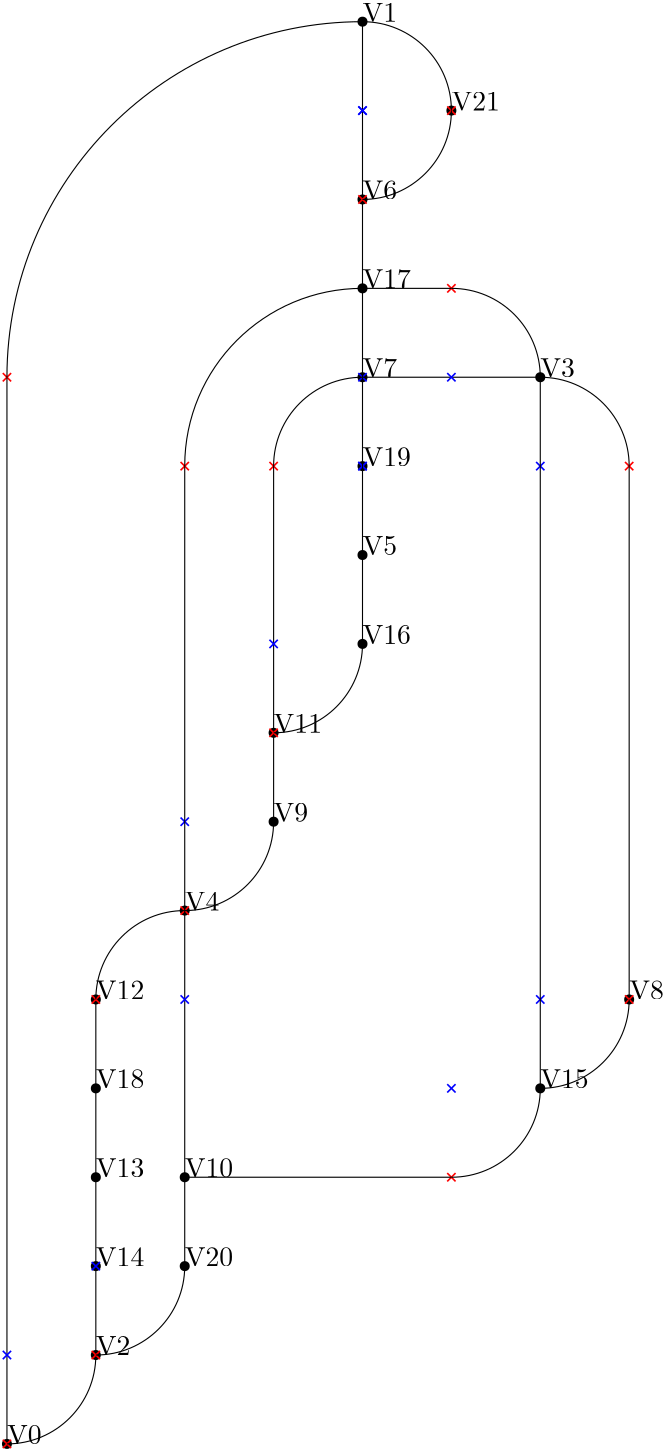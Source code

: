 <?xml version="1.0"?>
    <!DOCTYPE ipe SYSTEM "ipe.dtd">
    <ipe version="70005" creator="Ipe 7.1.4">
    <info created="D:20131106154934" modified="D:20131106160041"/>
    <preamble>\usepackage[english]{babel}</preamble>
    <ipestyle name="basic">
    <symbol name="arrow/arc(spx)">
    <path stroke="sym-stroke" fill="sym-stroke" pen="sym-pen">
    0 0 m
    -1 0.333 l
    -1 -0.333 l
    h
    </path>
    </symbol>
    <symbol name="arrow/farc(spx)">
    <path stroke="sym-stroke" fill="white" pen="sym-pen">
    0 0 m
    -1 0.333 l
    -1 -0.333 l
    h
    </path>
    </symbol>
    <symbol name="mark/circle(sx)" transformations="translations">
    <path fill="sym-stroke">
    0.6 0 0 0.6 0 0 e
    0.4 0 0 0.4 0 0 e
    </path>
    </symbol>
    <symbol name="mark/disk(sx)" transformations="translations">
    <path fill="sym-stroke">
    0.6 0 0 0.6 0 0 e
    </path>
    </symbol>
    <symbol name="mark/fdisk(sfx)" transformations="translations">
    <group>
    <path fill="sym-fill">
    0.5 0 0 0.5 0 0 e
    </path>
    <path fill="sym-stroke" fillrule="eofill">
    0.6 0 0 0.6 0 0 e
    0.4 0 0 0.4 0 0 e
    </path>
    </group>
    </symbol>
    <symbol name="mark/box(sx)" transformations="translations">
    <path fill="sym-stroke" fillrule="eofill">
    -0.6 -0.6 m
    0.6 -0.6 l
    0.6 0.6 l
    -0.6 0.6 l
    h
    -0.4 -0.4 m
    0.4 -0.4 l
    0.4 0.4 l
    -0.4 0.4 l
    h
    </path>
    </symbol>
    <symbol name="mark/square(sx)" transformations="translations">
    <path fill="sym-stroke">
    -0.6 -0.6 m
    0.6 -0.6 l
    0.6 0.6 l
    -0.6 0.6 l
    h
    </path>
    </symbol>
    <symbol name="mark/fsquare(sfx)" transformations="translations">
    <group>
    <path fill="sym-fill">
    -0.5 -0.5 m
    0.5 -0.5 l
    0.5 0.5 l
    -0.5 0.5 l
    h
    </path>
    <path fill="sym-stroke" fillrule="eofill">
    -0.6 -0.6 m
    0.6 -0.6 l
    0.6 0.6 l
    -0.6 0.6 l
    h
    -0.4 -0.4 m
    0.4 -0.4 l
    0.4 0.4 l
    -0.4 0.4 l
    h
    </path>
    </group>
    </symbol>
    <symbol name="mark/cross(sx)" transformations="translations">
    <group>
    <path fill="sym-stroke">
    -0.43 -0.57 m
    0.57 0.43 l
    0.43 0.57 l
    -0.57 -0.43 l
    h
    </path>
    <path fill="sym-stroke">
    -0.43 0.57 m
    0.57 -0.43 l
    0.43 -0.57 l
    -0.57 0.43 l
    h
    </path>
    </group>
    </symbol>
    <symbol name="arrow/fnormal(spx)">
    <path stroke="sym-stroke" fill="white" pen="sym-pen">
    0 0 m
    -1 0.333 l
    -1 -0.333 l
    h
    </path>
    </symbol>
    <symbol name="arrow/pointed(spx)">
    <path stroke="sym-stroke" fill="sym-stroke" pen="sym-pen">
    0 0 m
    -1 0.333 l
    -0.8 0 l
    -1 -0.333 l
    h
    </path>
    </symbol>
    <symbol name="arrow/fpointed(spx)">
    <path stroke="sym-stroke" fill="white" pen="sym-pen">
    0 0 m
    -1 0.333 l
    -0.8 0 l
    -1 -0.333 l
    h
    </path>
    </symbol>
    <symbol name="arrow/linear(spx)">
    <path stroke="sym-stroke" pen="sym-pen">
    -1 0.333 m
    0 0 l
    -1 -0.333 l
    </path>
    </symbol>
    <symbol name="arrow/fdouble(spx)">
    <path stroke="sym-stroke" fill="white" pen="sym-pen">
    0 0 m
    -1 0.333 l
    -1 -0.333 l
    h
    -1 0 m
    -2 0.333 l
    -2 -0.333 l
    h
    </path>
    </symbol>
    <symbol name="arrow/double(spx)">
    <path stroke="sym-stroke" fill="sym-stroke" pen="sym-pen">
    0 0 m
    -1 0.333 l
    -1 -0.333 l
    h
    -1 0 m
    -2 0.333 l
    -2 -0.333 l
    h
    </path>
    </symbol>
    <pen name="heavier" value="0.8"/>
    <pen name="fat" value="1.2"/>
    <pen name="ultrafat" value="2"/>
    <symbolsize name="large" value="5"/>
    <symbolsize name="small" value="2"/>
    <symbolsize name="tiny" value="1.1"/>
    <arrowsize name="large" value="10"/>
    <arrowsize name="small" value="5"/>
    <arrowsize name="tiny" value="3"/>
    <color name="red" value="1 0 0"/>
    <color name="green" value="0 1 0"/>
    <color name="blue" value="0 0 1"/>
    <color name="yellow" value="1 1 0"/>
    <color name="orange" value="1 0.647 0"/>
    <color name="gold" value="1 0.843 0"/>
    <color name="purple" value="0.627 0.125 0.941"/>
    <color name="gray" value="0.745"/>
    <color name="brown" value="0.647 0.165 0.165"/>
    <color name="navy" value="0 0 0.502"/>
    <color name="pink" value="1 0.753 0.796"/>
    <color name="seagreen" value="0.18 0.545 0.341"/>
    <color name="turquoise" value="0.251 0.878 0.816"/>
    <color name="violet" value="0.933 0.51 0.933"/>
    <color name="darkblue" value="0 0 0.545"/>
    <color name="darkcyan" value="0 0.545 0.545"/>
    <color name="darkgray" value="0.663"/>
    <color name="darkgreen" value="0 0.392 0"/>
    <color name="darkmagenta" value="0.545 0 0.545"/>
    <color name="darkorange" value="1 0.549 0"/>
    <color name="darkred" value="0.545 0 0"/>
    <color name="lightblue" value="0.678 0.847 0.902"/>
    <color name="lightcyan" value="0.878 1 1"/>
    <color name="lightgray" value="0.827"/>
    <color name="lightgreen" value="0.565 0.933 0.565"/>
    <color name="lightyellow" value="1 1 0.878"/>
    <dashstyle name="dashed" value="[4] 0"/>
    <dashstyle name="dotted" value="[1 3] 0"/>
    <dashstyle name="dash dotted" value="[4 2 1 2] 0"/>
    <dashstyle name="dash dot dotted" value="[4 2 1 2 1 2] 0"/>
    <textsize name="large" value="\large"/>
    <textsize name="Large" value="\Large"/>
    <textsize name="LARGE" value="\LARGE"/>
    <textsize name="huge" value="\huge"/>
    <textsize name="Huge" value="\Huge"/>
    <textsize name="small" value="\small"/>
    <textsize name="footnote" value="\footnotesize"/>
    <textsize name="tiny" value="\tiny"/>
    <textstyle name="center" begin="\begin{center}" end="\end{center}"/>
    <textstyle name="itemize" begin="\begin{itemize}" end="\end{itemize}"/>
    <textstyle name="item" begin="\begin{itemize}\item{}" end="\end{itemize}"/>
    <gridsize name="4 pts" value="4"/>
    <gridsize name="8 pts (~3 mm)" value="8"/>
    <gridsize name="16 pts (~6 mm)" value="16"/>
    <gridsize name="32 pts (~12 mm)" value="32"/>
    <gridsize name="10 pts (~3.5 mm)" value="10"/>
    <gridsize name="20 pts (~7 mm)" value="20"/>
    <gridsize name="14 pts (~5 mm)" value="14"/>
    <gridsize name="28 pts (~10 mm)" value="28"/>
    <gridsize name="56 pts (~20 mm)" value="56"/>
    <anglesize name="90 deg" value="90"/>
    <anglesize name="60 deg" value="60"/>
    <anglesize name="45 deg" value="45"/>
    <anglesize name="30 deg" value="30"/>
    <anglesize name="22.5 deg" value="22.5"/>
    <tiling name="falling" angle="-60" step="4" width="1"/>
    <tiling name="rising" angle="30" step="4" width="1"/>
    <layout paper="1000 1000" origin="0 0" frame="1000 1000" skip="32" crop="yes"/>
    </ipestyle>
    <page>
    <layer name="alpha"/>
    <view layers="alpha" active="alpha"/>
<use name="mark/disk(sx)" pos="384 96" size="normal" stroke="black"/>
<text transformations="translations" pos="384 96" stroke="black" type="label" width="190" height="10" depth="0" valign="baseline" size="normal">V0</text><use name="mark/disk(sx)" pos="512 608" size="normal" stroke="black"/>
<text transformations="translations" pos="512 608" stroke="black" type="label" width="190" height="10" depth="0" valign="baseline" size="normal">V1</text><use name="mark/disk(sx)" pos="416 128" size="normal" stroke="black"/>
<text transformations="translations" pos="416 128" stroke="black" type="label" width="190" height="10" depth="0" valign="baseline" size="normal">V2</text><use name="mark/disk(sx)" pos="576 480" size="normal" stroke="black"/>
<text transformations="translations" pos="576 480" stroke="black" type="label" width="190" height="10" depth="0" valign="baseline" size="normal">V3</text><use name="mark/disk(sx)" pos="448 288" size="normal" stroke="black"/>
<text transformations="translations" pos="448 288" stroke="black" type="label" width="190" height="10" depth="0" valign="baseline" size="normal">V4</text><use name="mark/disk(sx)" pos="512 416" size="normal" stroke="black"/>
<text transformations="translations" pos="512 416" stroke="black" type="label" width="190" height="10" depth="0" valign="baseline" size="normal">V5</text><use name="mark/disk(sx)" pos="512 544" size="normal" stroke="black"/>
<text transformations="translations" pos="512 544" stroke="black" type="label" width="190" height="10" depth="0" valign="baseline" size="normal">V6</text><use name="mark/disk(sx)" pos="512 480" size="normal" stroke="black"/>
<text transformations="translations" pos="512 480" stroke="black" type="label" width="190" height="10" depth="0" valign="baseline" size="normal">V7</text><use name="mark/disk(sx)" pos="608 256" size="normal" stroke="black"/>
<text transformations="translations" pos="608 256" stroke="black" type="label" width="190" height="10" depth="0" valign="baseline" size="normal">V8</text><use name="mark/disk(sx)" pos="480 320" size="normal" stroke="black"/>
<text transformations="translations" pos="480 320" stroke="black" type="label" width="190" height="10" depth="0" valign="baseline" size="normal">V9</text><use name="mark/disk(sx)" pos="448 192" size="normal" stroke="black"/>
<text transformations="translations" pos="448 192" stroke="black" type="label" width="190" height="10" depth="0" valign="baseline" size="normal">V10</text><use name="mark/disk(sx)" pos="480 352" size="normal" stroke="black"/>
<text transformations="translations" pos="480 352" stroke="black" type="label" width="190" height="10" depth="0" valign="baseline" size="normal">V11</text><use name="mark/disk(sx)" pos="416 256" size="normal" stroke="black"/>
<text transformations="translations" pos="416 256" stroke="black" type="label" width="190" height="10" depth="0" valign="baseline" size="normal">V12</text><use name="mark/disk(sx)" pos="416 192" size="normal" stroke="black"/>
<text transformations="translations" pos="416 192" stroke="black" type="label" width="190" height="10" depth="0" valign="baseline" size="normal">V13</text><use name="mark/disk(sx)" pos="416 160" size="normal" stroke="black"/>
<text transformations="translations" pos="416 160" stroke="black" type="label" width="190" height="10" depth="0" valign="baseline" size="normal">V14</text><use name="mark/disk(sx)" pos="576 224" size="normal" stroke="black"/>
<text transformations="translations" pos="576 224" stroke="black" type="label" width="190" height="10" depth="0" valign="baseline" size="normal">V15</text><use name="mark/disk(sx)" pos="512 512" size="normal" stroke="black"/>
<text transformations="translations" pos="512 512" stroke="black" type="label" width="190" height="10" depth="0" valign="baseline" size="normal">V17</text><use name="mark/disk(sx)" pos="512 384" size="normal" stroke="black"/>
<text transformations="translations" pos="512 384" stroke="black" type="label" width="190" height="10" depth="0" valign="baseline" size="normal">V16</text><use name="mark/disk(sx)" pos="512 448" size="normal" stroke="black"/>
<text transformations="translations" pos="512 448" stroke="black" type="label" width="190" height="10" depth="0" valign="baseline" size="normal">V19</text><use name="mark/disk(sx)" pos="416 224" size="normal" stroke="black"/>
<text transformations="translations" pos="416 224" stroke="black" type="label" width="190" height="10" depth="0" valign="baseline" size="normal">V18</text><use name="mark/disk(sx)" pos="544 576" size="normal" stroke="black"/>
<text transformations="translations" pos="544 576" stroke="black" type="label" width="190" height="10" depth="0" valign="baseline" size="normal">V21</text><use name="mark/disk(sx)" pos="448 160" size="normal" stroke="black"/>
<text transformations="translations" pos="448 160" stroke="black" type="label" width="190" height="10" depth="0" valign="baseline" size="normal">V20</text><use name="mark/cross(sx)" pos="512 480" size="normal" stroke="blue"/>
<use name="mark/cross(sx)" pos="384 480" size="normal" stroke="red"/>
<path stroke="black" pen="normal" dash="normal">
 384 96 m
 384 480 l
 </path>
<path stroke="black" pen="normal" dash="normal">
 512 608 m
 128,000 0 0 128,000 512 480 384 480 a
</path>
<use name="mark/cross(sx)" pos="384 128" size="normal" stroke="blue"/>
<use name="mark/cross(sx)" pos="384 96" size="normal" stroke="red"/>
<path stroke="black" pen="normal" dash="normal">
 384 96 m
 384 96 l
 </path>
<path stroke="black" pen="normal" dash="normal">
 384 96 m
 32,000 0 0 32,000 384 128 416 128 a
</path>
<path stroke="black" pen="normal" dash="normal">
 512 608 m
 512 544 l
 </path>
<path stroke="black" pen="normal" dash="normal">
 416 128 m
 416 160 l
 </path>
<use name="mark/cross(sx)" pos="448 320" size="normal" stroke="blue"/>
<use name="mark/cross(sx)" pos="448 288" size="normal" stroke="red"/>
<path stroke="black" pen="normal" dash="normal">
 448 288 m
 448 288 l
 </path>
<path stroke="black" pen="normal" dash="normal">
 448 288 m
 32,000 0 0 32,000 448 320 480 320 a
</path>
<path stroke="black" pen="normal" dash="normal">
 448 288 m
 448 192 l
 </path>
<path stroke="black" pen="normal" dash="normal">
 576 480 m
 512 480 l
 </path>
<use name="mark/cross(sx)" pos="576 448" size="normal" stroke="blue"/>
<use name="mark/cross(sx)" pos="608 448" size="normal" stroke="red"/>
<path stroke="black" pen="normal" dash="normal">
 608 256 m
 608 448 l
 </path>
<path stroke="black" pen="normal" dash="normal">
 608 448 m
 32,000 0 0 32,000 576 448 576 480 a
</path>
<use name="mark/cross(sx)" pos="512 448" size="normal" stroke="blue"/>
<use name="mark/cross(sx)" pos="480 448" size="normal" stroke="red"/>
<path stroke="black" pen="normal" dash="normal">
 480 352 m
 480 448 l
 </path>
<path stroke="black" pen="normal" dash="normal">
 512 480 m
 32,000 0 0 32,000 512 448 480 448 a
</path>
<use name="mark/cross(sx)" pos="576 256" size="normal" stroke="blue"/>
<use name="mark/cross(sx)" pos="608 256" size="normal" stroke="red"/>
<path stroke="black" pen="normal" dash="normal">
 608 256 m
 608 256 l
 </path>
<path stroke="black" pen="normal" dash="normal">
 576 224 m
 32,000 0 0 32,000 576 256 608 256 a
</path>
<path stroke="black" pen="normal" dash="normal">
 480 320 m
 480 352 l
 </path>
<use name="mark/cross(sx)" pos="544 224" size="normal" stroke="blue"/>
<use name="mark/cross(sx)" pos="544 192" size="normal" stroke="red"/>
<path stroke="black" pen="normal" dash="normal">
 448 192 m
 544 192 l
 </path>
<path stroke="black" pen="normal" dash="normal">
 544 192 m
 32,000 0 0 32,000 544 224 576 224 a
</path>
<path stroke="black" pen="normal" dash="normal">
 416 192 m
 416 160 l
 </path>
<path stroke="black" pen="normal" dash="normal">
 576 480 m
 576 224 l
 </path>
<path stroke="black" pen="normal" dash="normal">
 512 416 m
 512 384 l
 </path>
<use name="mark/cross(sx)" pos="544 480" size="normal" stroke="blue"/>
<use name="mark/cross(sx)" pos="544 512" size="normal" stroke="red"/>
<path stroke="black" pen="normal" dash="normal">
 512 512 m
 544 512 l
 </path>
<path stroke="black" pen="normal" dash="normal">
 576 480 m
 32,000 0 0 32,000 544 480 544 512 a
</path>
<use name="mark/cross(sx)" pos="512 448" size="normal" stroke="blue"/>
<use name="mark/cross(sx)" pos="448 448" size="normal" stroke="red"/>
<path stroke="black" pen="normal" dash="normal">
 448 288 m
 448 448 l
 </path>
<path stroke="black" pen="normal" dash="normal">
 512 512 m
 64,000 0 0 64,000 512 448 448 448 a
</path>
<path stroke="black" pen="normal" dash="normal">
 512 544 m
 512 512 l
 </path>
<path stroke="black" pen="normal" dash="normal">
 416 256 m
 416 224 l
 </path>
<use name="mark/cross(sx)" pos="448 256" size="normal" stroke="blue"/>
<use name="mark/cross(sx)" pos="416 256" size="normal" stroke="red"/>
<path stroke="black" pen="normal" dash="normal">
 416 256 m
 416 256 l
 </path>
<path stroke="black" pen="normal" dash="normal">
 448 288 m
 32,000 0 0 32,000 448 256 416 256 a
</path>
<path stroke="black" pen="normal" dash="normal">
 512 480 m
 512 448 l
 </path>
<path stroke="black" pen="normal" dash="normal">
 512 416 m
 512 448 l
 </path>
<path stroke="black" pen="normal" dash="normal">
 448 192 m
 448 160 l
 </path>
<use name="mark/cross(sx)" pos="416 160" size="normal" stroke="blue"/>
<use name="mark/cross(sx)" pos="416 128" size="normal" stroke="red"/>
<path stroke="black" pen="normal" dash="normal">
 416 128 m
 416 128 l
 </path>
<path stroke="black" pen="normal" dash="normal">
 416 128 m
 32,000 0 0 32,000 416 160 448 160 a
</path>
<path stroke="black" pen="normal" dash="normal">
 512 480 m
 512 512 l
 </path>
<use name="mark/cross(sx)" pos="512 576" size="normal" stroke="blue"/>
<use name="mark/cross(sx)" pos="544 576" size="normal" stroke="red"/>
<path stroke="black" pen="normal" dash="normal">
 544 576 m
 544 576 l
 </path>
<path stroke="black" pen="normal" dash="normal">
 544 576 m
 32,000 0 0 32,000 512 576 512 608 a
</path>
<use name="mark/cross(sx)" pos="480 384" size="normal" stroke="blue"/>
<use name="mark/cross(sx)" pos="480 352" size="normal" stroke="red"/>
<path stroke="black" pen="normal" dash="normal">
 480 352 m
 480 352 l
 </path>
<path stroke="black" pen="normal" dash="normal">
 480 352 m
 32,000 0 0 32,000 480 384 512 384 a
</path>
<path stroke="black" pen="normal" dash="normal">
 416 192 m
 416 224 l
 </path>
<use name="mark/cross(sx)" pos="512 576" size="normal" stroke="blue"/>
<use name="mark/cross(sx)" pos="512 544" size="normal" stroke="red"/>
<path stroke="black" pen="normal" dash="normal">
 512 544 m
 512 544 l
 </path>
<path stroke="black" pen="normal" dash="normal">
 512 544 m
 32,000 0 0 32,000 512 576 544 576 a
</path>
</page>
</ipe>
